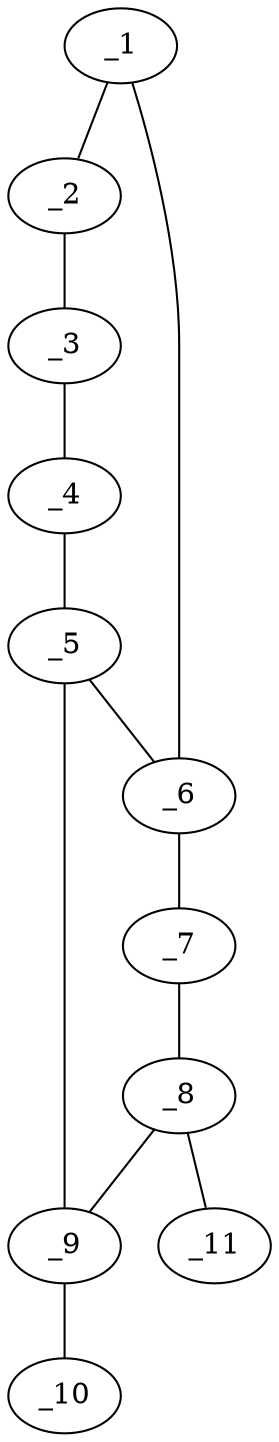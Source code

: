 graph molid676172 {
	_1	 [charge=0,
		chem=4,
		symbol="N  ",
		x="2.866",
		y="-1.38"];
	_2	 [charge=0,
		chem=1,
		symbol="C  ",
		x=2,
		y="-0.88"];
	_1 -- _2	 [valence=1];
	_6	 [charge=0,
		chem=1,
		symbol="C  ",
		x="3.7321",
		y="-0.88"];
	_1 -- _6	 [valence=2];
	_3	 [charge=0,
		chem=1,
		symbol="C  ",
		x=2,
		y="0.12"];
	_2 -- _3	 [valence=1];
	_4	 [charge=0,
		chem=1,
		symbol="C  ",
		x="2.866",
		y="0.62"];
	_3 -- _4	 [valence=1];
	_5	 [charge=0,
		chem=4,
		symbol="N  ",
		x="3.7321",
		y="0.12"];
	_4 -- _5	 [valence=1];
	_5 -- _6	 [valence=1];
	_9	 [charge=0,
		chem=1,
		symbol="C  ",
		x="4.6831",
		y="0.429"];
	_5 -- _9	 [valence=1];
	_7	 [charge=0,
		chem=4,
		symbol="N  ",
		x="4.6831",
		y="-1.1891"];
	_6 -- _7	 [valence=1];
	_8	 [charge=0,
		chem=4,
		symbol="N  ",
		x="5.2709",
		y="-0.38"];
	_7 -- _8	 [valence=1];
	_8 -- _9	 [valence=1];
	_11	 [charge=0,
		chem=1,
		symbol="C  ",
		x="6.2709",
		y="-0.38"];
	_8 -- _11	 [valence=1];
	_10	 [charge=0,
		chem=2,
		symbol="O  ",
		x="4.9921",
		y="1.38"];
	_9 -- _10	 [valence=2];
}
